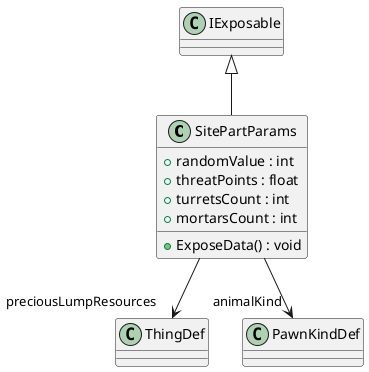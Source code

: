 @startuml
class SitePartParams {
    + randomValue : int
    + threatPoints : float
    + turretsCount : int
    + mortarsCount : int
    + ExposeData() : void
}
IExposable <|-- SitePartParams
SitePartParams --> "preciousLumpResources" ThingDef
SitePartParams --> "animalKind" PawnKindDef
@enduml
